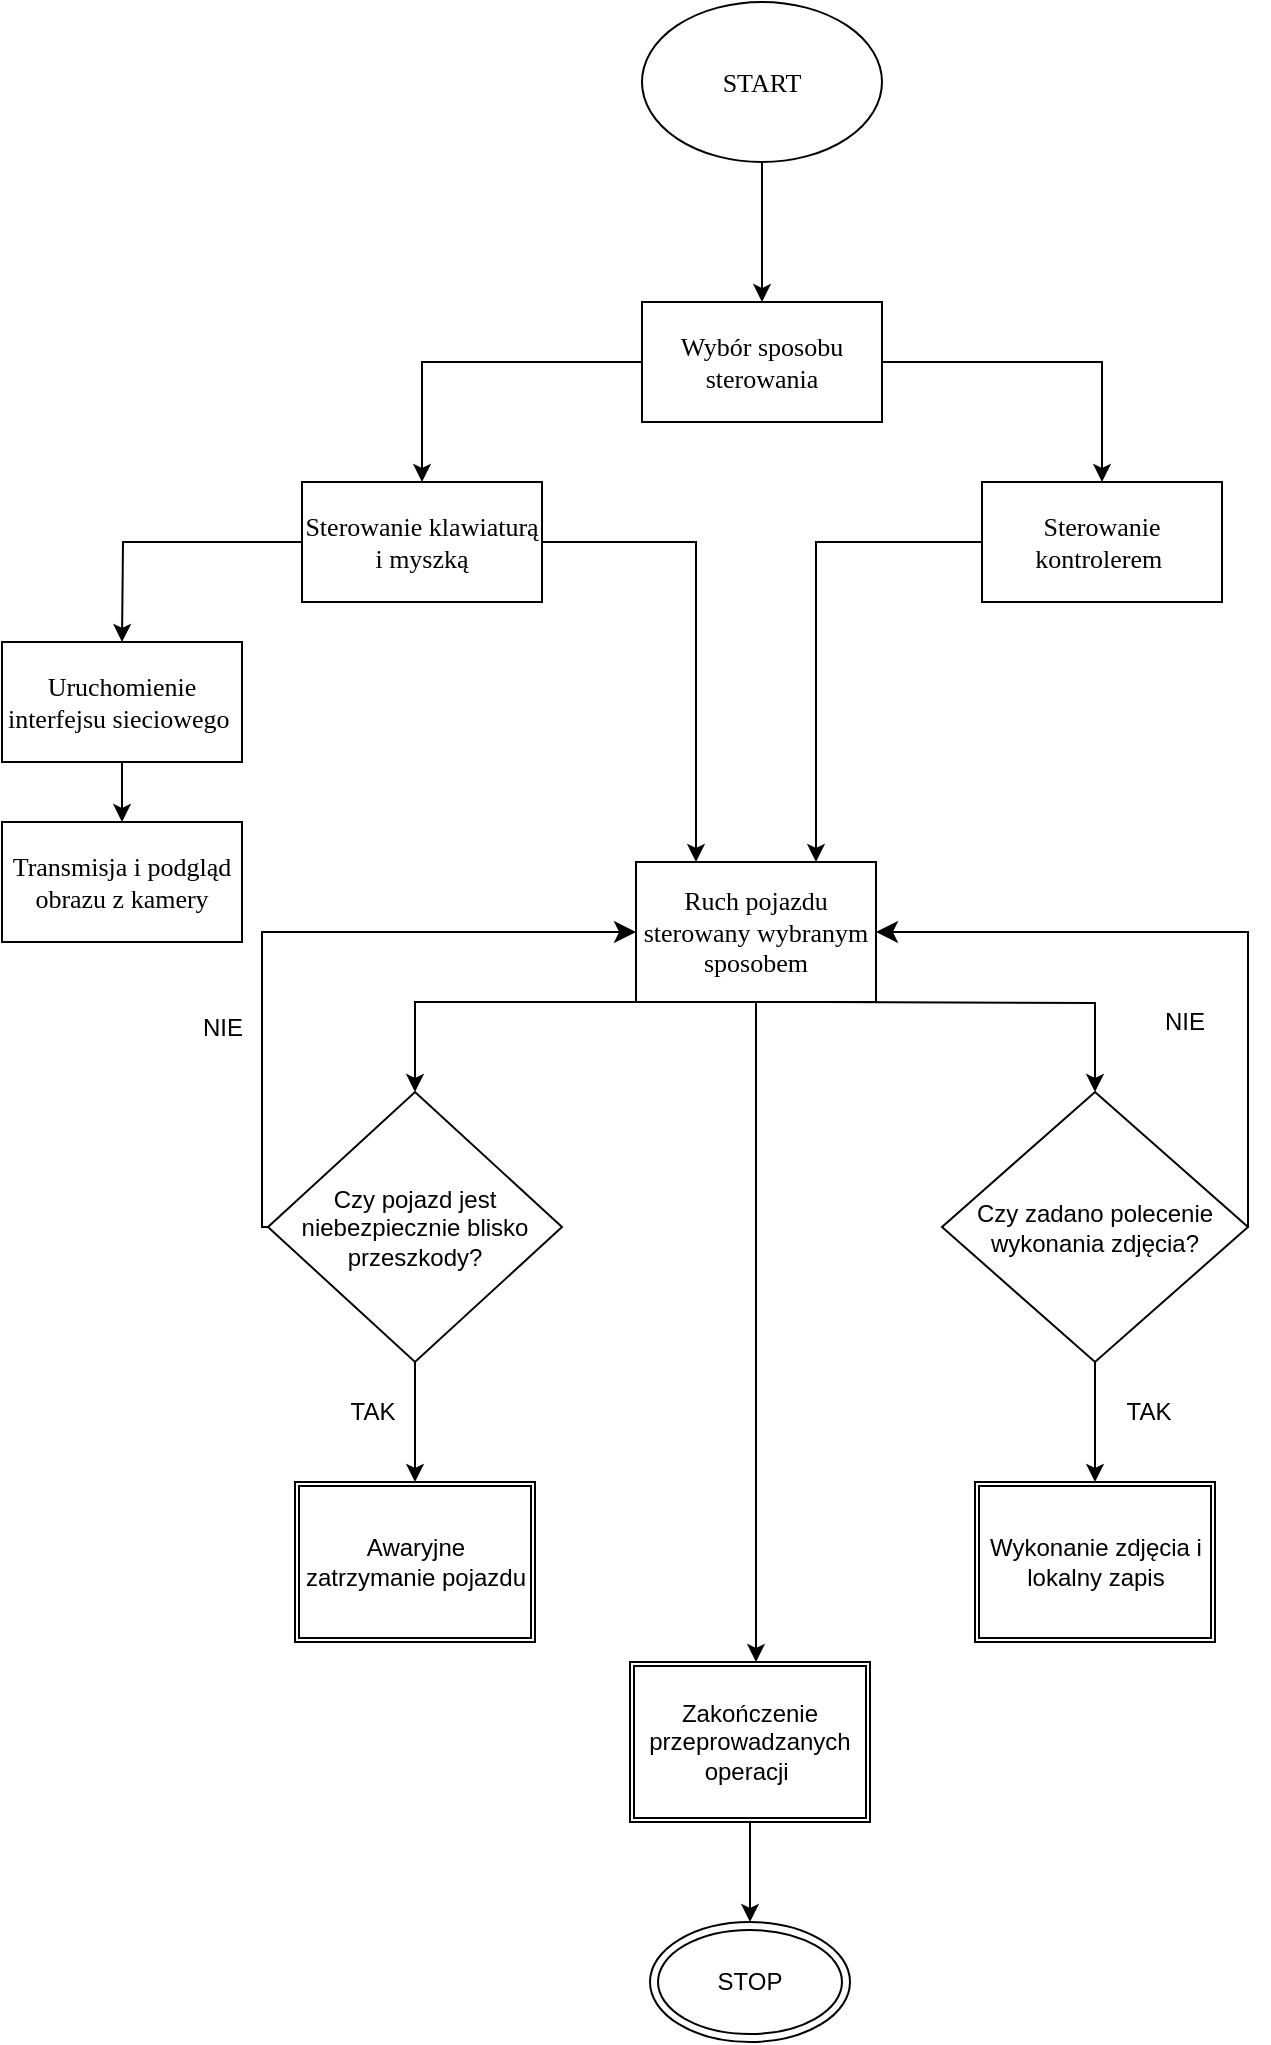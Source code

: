 <mxfile version="21.7.5" type="github">
  <diagram name="Strona-1" id="jpUANyrpvb4aqHIrl6He">
    <mxGraphModel dx="1434" dy="768" grid="1" gridSize="10" guides="1" tooltips="1" connect="1" arrows="1" fold="1" page="1" pageScale="1" pageWidth="827" pageHeight="1169" math="0" shadow="0">
      <root>
        <mxCell id="0" />
        <mxCell id="1" parent="0" />
        <mxCell id="WDfkzNo3VNNOmqNmVodv-11" value="" style="edgeStyle=orthogonalEdgeStyle;rounded=0;orthogonalLoop=1;jettySize=auto;html=1;fontFamily=Verdana;fontSize=13;" edge="1" parent="1" source="WDfkzNo3VNNOmqNmVodv-1" target="WDfkzNo3VNNOmqNmVodv-2">
          <mxGeometry relative="1" as="geometry" />
        </mxCell>
        <mxCell id="WDfkzNo3VNNOmqNmVodv-1" value="&lt;font style=&quot;font-size: 13px;&quot;&gt;START&lt;/font&gt;" style="ellipse;whiteSpace=wrap;html=1;fontFamily=Verdana;fontSize=13;" vertex="1" parent="1">
          <mxGeometry x="380" y="75" width="120" height="80" as="geometry" />
        </mxCell>
        <mxCell id="WDfkzNo3VNNOmqNmVodv-7" style="edgeStyle=orthogonalEdgeStyle;rounded=0;orthogonalLoop=1;jettySize=auto;html=1;entryX=0.5;entryY=0;entryDx=0;entryDy=0;fontFamily=Verdana;fontSize=13;" edge="1" parent="1" source="WDfkzNo3VNNOmqNmVodv-2" target="WDfkzNo3VNNOmqNmVodv-6">
          <mxGeometry relative="1" as="geometry" />
        </mxCell>
        <mxCell id="WDfkzNo3VNNOmqNmVodv-8" style="edgeStyle=orthogonalEdgeStyle;rounded=0;orthogonalLoop=1;jettySize=auto;html=1;entryX=0.5;entryY=0;entryDx=0;entryDy=0;fontFamily=Verdana;fontSize=13;" edge="1" parent="1" source="WDfkzNo3VNNOmqNmVodv-2" target="WDfkzNo3VNNOmqNmVodv-5">
          <mxGeometry relative="1" as="geometry" />
        </mxCell>
        <mxCell id="WDfkzNo3VNNOmqNmVodv-2" value="&lt;font style=&quot;font-size: 13px;&quot;&gt;Wybór sposobu sterowania&lt;/font&gt;" style="rounded=0;whiteSpace=wrap;html=1;fontFamily=Verdana;fontSize=13;" vertex="1" parent="1">
          <mxGeometry x="380" y="225" width="120" height="60" as="geometry" />
        </mxCell>
        <mxCell id="WDfkzNo3VNNOmqNmVodv-18" style="edgeStyle=orthogonalEdgeStyle;rounded=0;orthogonalLoop=1;jettySize=auto;html=1;entryX=0.25;entryY=0;entryDx=0;entryDy=0;fontFamily=Verdana;fontSize=13;" edge="1" parent="1" source="WDfkzNo3VNNOmqNmVodv-5" target="WDfkzNo3VNNOmqNmVodv-17">
          <mxGeometry relative="1" as="geometry" />
        </mxCell>
        <mxCell id="WDfkzNo3VNNOmqNmVodv-27" style="edgeStyle=orthogonalEdgeStyle;rounded=0;orthogonalLoop=1;jettySize=auto;html=1;" edge="1" parent="1" source="WDfkzNo3VNNOmqNmVodv-5">
          <mxGeometry relative="1" as="geometry">
            <mxPoint x="120" y="395" as="targetPoint" />
          </mxGeometry>
        </mxCell>
        <mxCell id="WDfkzNo3VNNOmqNmVodv-5" value="&lt;font style=&quot;font-size: 13px;&quot;&gt;Sterowanie klawiaturą i myszką&lt;/font&gt;" style="rounded=0;whiteSpace=wrap;html=1;fontFamily=Verdana;fontSize=13;" vertex="1" parent="1">
          <mxGeometry x="210" y="315" width="120" height="60" as="geometry" />
        </mxCell>
        <mxCell id="WDfkzNo3VNNOmqNmVodv-19" style="edgeStyle=orthogonalEdgeStyle;rounded=0;orthogonalLoop=1;jettySize=auto;html=1;entryX=0.75;entryY=0;entryDx=0;entryDy=0;fontFamily=Verdana;fontSize=13;" edge="1" parent="1" source="WDfkzNo3VNNOmqNmVodv-6" target="WDfkzNo3VNNOmqNmVodv-17">
          <mxGeometry relative="1" as="geometry" />
        </mxCell>
        <mxCell id="WDfkzNo3VNNOmqNmVodv-6" value="Sterowanie kontrolerem&amp;nbsp;" style="rounded=0;whiteSpace=wrap;html=1;fontFamily=Verdana;fontSize=13;" vertex="1" parent="1">
          <mxGeometry x="550" y="315" width="120" height="60" as="geometry" />
        </mxCell>
        <mxCell id="WDfkzNo3VNNOmqNmVodv-31" value="" style="edgeStyle=orthogonalEdgeStyle;rounded=0;orthogonalLoop=1;jettySize=auto;html=1;" edge="1" parent="1" source="WDfkzNo3VNNOmqNmVodv-12" target="WDfkzNo3VNNOmqNmVodv-25">
          <mxGeometry relative="1" as="geometry" />
        </mxCell>
        <mxCell id="WDfkzNo3VNNOmqNmVodv-12" value="Uruchomienie interfejsu sieciowego&amp;nbsp;" style="rounded=0;whiteSpace=wrap;html=1;fontFamily=Verdana;fontSize=13;" vertex="1" parent="1">
          <mxGeometry x="60" y="395" width="120" height="60" as="geometry" />
        </mxCell>
        <mxCell id="WDfkzNo3VNNOmqNmVodv-28" style="edgeStyle=orthogonalEdgeStyle;rounded=0;orthogonalLoop=1;jettySize=auto;html=1;entryX=0.5;entryY=0;entryDx=0;entryDy=0;exitX=0;exitY=1;exitDx=0;exitDy=0;" edge="1" parent="1" source="WDfkzNo3VNNOmqNmVodv-17" target="WDfkzNo3VNNOmqNmVodv-20">
          <mxGeometry relative="1" as="geometry">
            <mxPoint x="367" y="575" as="sourcePoint" />
            <Array as="points">
              <mxPoint x="267" y="575" />
            </Array>
          </mxGeometry>
        </mxCell>
        <mxCell id="WDfkzNo3VNNOmqNmVodv-29" style="edgeStyle=orthogonalEdgeStyle;rounded=0;orthogonalLoop=1;jettySize=auto;html=1;" edge="1" parent="1" target="WDfkzNo3VNNOmqNmVodv-24">
          <mxGeometry relative="1" as="geometry">
            <mxPoint x="470" y="575" as="sourcePoint" />
          </mxGeometry>
        </mxCell>
        <mxCell id="WDfkzNo3VNNOmqNmVodv-46" style="edgeStyle=orthogonalEdgeStyle;rounded=0;orthogonalLoop=1;jettySize=auto;html=1;" edge="1" parent="1" source="WDfkzNo3VNNOmqNmVodv-17">
          <mxGeometry relative="1" as="geometry">
            <mxPoint x="437" y="905" as="targetPoint" />
          </mxGeometry>
        </mxCell>
        <mxCell id="WDfkzNo3VNNOmqNmVodv-17" value="Ruch pojazdu sterowany wybranym sposobem" style="rounded=0;whiteSpace=wrap;html=1;fontFamily=Verdana;fontSize=13;" vertex="1" parent="1">
          <mxGeometry x="377" y="505" width="120" height="70" as="geometry" />
        </mxCell>
        <mxCell id="WDfkzNo3VNNOmqNmVodv-37" value="" style="edgeStyle=orthogonalEdgeStyle;rounded=0;orthogonalLoop=1;jettySize=auto;html=1;" edge="1" parent="1" source="WDfkzNo3VNNOmqNmVodv-20" target="WDfkzNo3VNNOmqNmVodv-36">
          <mxGeometry relative="1" as="geometry" />
        </mxCell>
        <mxCell id="WDfkzNo3VNNOmqNmVodv-20" value="Czy pojazd jest niebezpiecznie blisko przeszkody?" style="rhombus;whiteSpace=wrap;html=1;" vertex="1" parent="1">
          <mxGeometry x="193" y="620" width="147" height="135" as="geometry" />
        </mxCell>
        <mxCell id="WDfkzNo3VNNOmqNmVodv-40" value="" style="edgeStyle=orthogonalEdgeStyle;rounded=0;orthogonalLoop=1;jettySize=auto;html=1;" edge="1" parent="1" source="WDfkzNo3VNNOmqNmVodv-24" target="WDfkzNo3VNNOmqNmVodv-39">
          <mxGeometry relative="1" as="geometry" />
        </mxCell>
        <mxCell id="WDfkzNo3VNNOmqNmVodv-24" value="Czy zadano polecenie wykonania zdjęcia?" style="rhombus;whiteSpace=wrap;html=1;" vertex="1" parent="1">
          <mxGeometry x="530" y="620" width="153" height="135" as="geometry" />
        </mxCell>
        <mxCell id="WDfkzNo3VNNOmqNmVodv-25" value="Transmisja i podgląd obrazu z kamery" style="rounded=0;whiteSpace=wrap;html=1;fontFamily=Verdana;fontSize=13;" vertex="1" parent="1">
          <mxGeometry x="60" y="485" width="120" height="60" as="geometry" />
        </mxCell>
        <mxCell id="WDfkzNo3VNNOmqNmVodv-34" value="" style="edgeStyle=elbowEdgeStyle;elbow=horizontal;endArrow=classic;html=1;curved=0;rounded=0;endSize=8;startSize=8;exitX=0;exitY=0.5;exitDx=0;exitDy=0;entryX=0;entryY=0.5;entryDx=0;entryDy=0;" edge="1" parent="1" source="WDfkzNo3VNNOmqNmVodv-20" target="WDfkzNo3VNNOmqNmVodv-17">
          <mxGeometry width="50" height="50" relative="1" as="geometry">
            <mxPoint x="160" y="705" as="sourcePoint" />
            <mxPoint x="307" y="540" as="targetPoint" />
            <Array as="points">
              <mxPoint x="190" y="615" />
            </Array>
          </mxGeometry>
        </mxCell>
        <mxCell id="WDfkzNo3VNNOmqNmVodv-35" value="NIE&lt;br&gt;" style="text;html=1;align=center;verticalAlign=middle;resizable=0;points=[];autosize=1;strokeColor=none;fillColor=none;" vertex="1" parent="1">
          <mxGeometry x="150" y="573" width="40" height="30" as="geometry" />
        </mxCell>
        <mxCell id="WDfkzNo3VNNOmqNmVodv-36" value="Awaryjne zatrzymanie pojazdu" style="shape=ext;double=1;rounded=0;whiteSpace=wrap;html=1;" vertex="1" parent="1">
          <mxGeometry x="206.5" y="815" width="120" height="80" as="geometry" />
        </mxCell>
        <mxCell id="WDfkzNo3VNNOmqNmVodv-38" value="TAK" style="text;html=1;align=center;verticalAlign=middle;resizable=0;points=[];autosize=1;strokeColor=none;fillColor=none;" vertex="1" parent="1">
          <mxGeometry x="220" y="765" width="50" height="30" as="geometry" />
        </mxCell>
        <mxCell id="WDfkzNo3VNNOmqNmVodv-39" value="Wykonanie zdjęcia i lokalny zapis" style="shape=ext;double=1;rounded=0;whiteSpace=wrap;html=1;" vertex="1" parent="1">
          <mxGeometry x="546.5" y="815" width="120" height="80" as="geometry" />
        </mxCell>
        <mxCell id="WDfkzNo3VNNOmqNmVodv-41" value="" style="edgeStyle=elbowEdgeStyle;elbow=horizontal;endArrow=classic;html=1;curved=0;rounded=0;endSize=8;startSize=8;exitX=1;exitY=0.5;exitDx=0;exitDy=0;entryX=1;entryY=0.5;entryDx=0;entryDy=0;" edge="1" parent="1" source="WDfkzNo3VNNOmqNmVodv-24" target="WDfkzNo3VNNOmqNmVodv-17">
          <mxGeometry width="50" height="50" relative="1" as="geometry">
            <mxPoint x="716" y="672.5" as="sourcePoint" />
            <mxPoint x="533" y="535" as="targetPoint" />
            <Array as="points">
              <mxPoint x="683" y="595" />
            </Array>
          </mxGeometry>
        </mxCell>
        <mxCell id="WDfkzNo3VNNOmqNmVodv-42" value="NIE" style="text;html=1;align=center;verticalAlign=middle;resizable=0;points=[];autosize=1;strokeColor=none;fillColor=none;" vertex="1" parent="1">
          <mxGeometry x="631" y="570" width="40" height="30" as="geometry" />
        </mxCell>
        <mxCell id="WDfkzNo3VNNOmqNmVodv-43" value="TAK" style="text;html=1;align=center;verticalAlign=middle;resizable=0;points=[];autosize=1;strokeColor=none;fillColor=none;" vertex="1" parent="1">
          <mxGeometry x="608" y="765" width="50" height="30" as="geometry" />
        </mxCell>
        <mxCell id="WDfkzNo3VNNOmqNmVodv-48" value="" style="edgeStyle=orthogonalEdgeStyle;rounded=0;orthogonalLoop=1;jettySize=auto;html=1;" edge="1" parent="1" source="WDfkzNo3VNNOmqNmVodv-44" target="WDfkzNo3VNNOmqNmVodv-47">
          <mxGeometry relative="1" as="geometry" />
        </mxCell>
        <mxCell id="WDfkzNo3VNNOmqNmVodv-44" value="Zakończenie przeprowadzanych operacji&amp;nbsp;" style="shape=ext;double=1;rounded=0;whiteSpace=wrap;html=1;" vertex="1" parent="1">
          <mxGeometry x="374" y="905" width="120" height="80" as="geometry" />
        </mxCell>
        <mxCell id="WDfkzNo3VNNOmqNmVodv-47" value="STOP" style="ellipse;shape=doubleEllipse;whiteSpace=wrap;html=1;" vertex="1" parent="1">
          <mxGeometry x="384" y="1035" width="100" height="60" as="geometry" />
        </mxCell>
      </root>
    </mxGraphModel>
  </diagram>
</mxfile>
